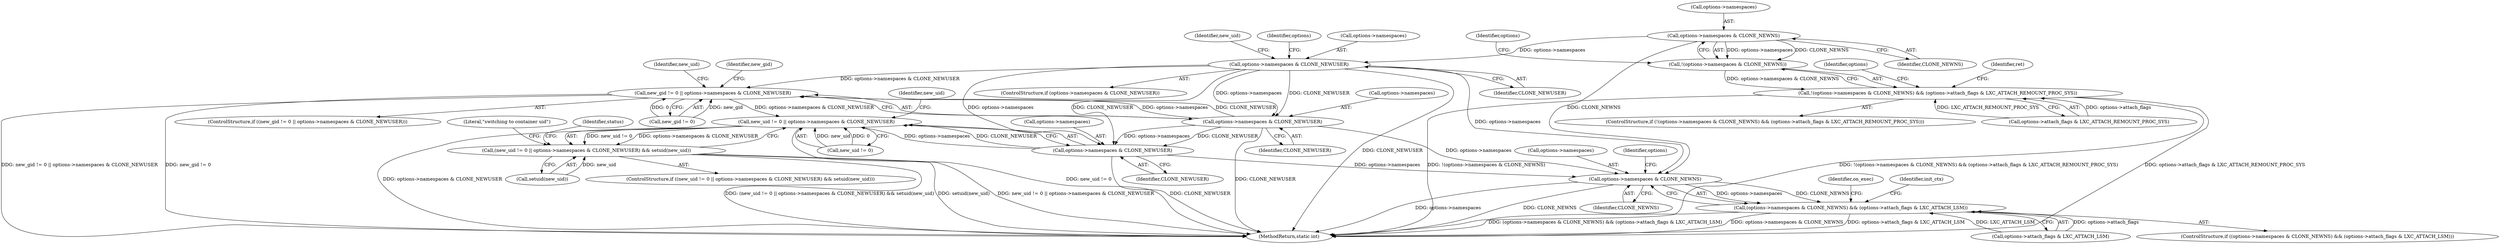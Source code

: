 digraph "0_lxc_5c3fcae78b63ac9dd56e36075903921bd9461f9e@pointer" {
"1000184" [label="(Call,options->namespaces & CLONE_NEWNS)"];
"1000183" [label="(Call,!(options->namespaces & CLONE_NEWNS))"];
"1000182" [label="(Call,!(options->namespaces & CLONE_NEWNS) && (options->attach_flags & LXC_ATTACH_REMOUNT_PROC_SYS))"];
"1000306" [label="(Call,options->namespaces & CLONE_NEWUSER)"];
"1000388" [label="(Call,new_gid != 0 || options->namespaces & CLONE_NEWUSER)"];
"1000416" [label="(Call,new_uid != 0 || options->namespaces & CLONE_NEWUSER)"];
"1000415" [label="(Call,(new_uid != 0 || options->namespaces & CLONE_NEWUSER) && setuid(new_uid))"];
"1000392" [label="(Call,options->namespaces & CLONE_NEWUSER)"];
"1000420" [label="(Call,options->namespaces & CLONE_NEWUSER)"];
"1000498" [label="(Call,options->namespaces & CLONE_NEWNS)"];
"1000497" [label="(Call,(options->namespaces & CLONE_NEWNS) && (options->attach_flags & LXC_ATTACH_LSM))"];
"1000306" [label="(Call,options->namespaces & CLONE_NEWUSER)"];
"1000388" [label="(Call,new_gid != 0 || options->namespaces & CLONE_NEWUSER)"];
"1000424" [label="(Identifier,CLONE_NEWUSER)"];
"1000183" [label="(Call,!(options->namespaces & CLONE_NEWNS))"];
"1000389" [label="(Call,new_gid != 0)"];
"1000498" [label="(Call,options->namespaces & CLONE_NEWNS)"];
"1000512" [label="(Identifier,on_exec)"];
"1000426" [label="(Identifier,new_uid)"];
"1000310" [label="(Identifier,CLONE_NEWUSER)"];
"1000502" [label="(Identifier,CLONE_NEWNS)"];
"1000387" [label="(ControlStructure,if ((new_gid != 0 || options->namespaces & CLONE_NEWUSER)))"];
"1000307" [label="(Call,options->namespaces)"];
"1000212" [label="(Identifier,options)"];
"1000437" [label="(Identifier,status)"];
"1000392" [label="(Call,options->namespaces & CLONE_NEWUSER)"];
"1000418" [label="(Identifier,new_uid)"];
"1000420" [label="(Call,options->namespaces & CLONE_NEWUSER)"];
"1000401" [label="(Identifier,new_gid)"];
"1000189" [label="(Call,options->attach_flags & LXC_ATTACH_REMOUNT_PROC_SYS)"];
"1000313" [label="(Identifier,new_uid)"];
"1000414" [label="(ControlStructure,if ((new_uid != 0 || options->namespaces & CLONE_NEWUSER) && setuid(new_uid)))"];
"1000503" [label="(Call,options->attach_flags & LXC_ATTACH_LSM)"];
"1000564" [label="(Identifier,init_ctx)"];
"1000185" [label="(Call,options->namespaces)"];
"1000496" [label="(ControlStructure,if ((options->namespaces & CLONE_NEWNS) && (options->attach_flags & LXC_ATTACH_LSM)))"];
"1000499" [label="(Call,options->namespaces)"];
"1000181" [label="(ControlStructure,if (!(options->namespaces & CLONE_NEWNS) && (options->attach_flags & LXC_ATTACH_REMOUNT_PROC_SYS)))"];
"1000429" [label="(Literal,\"switching to container uid\")"];
"1000497" [label="(Call,(options->namespaces & CLONE_NEWNS) && (options->attach_flags & LXC_ATTACH_LSM))"];
"1000415" [label="(Call,(new_uid != 0 || options->namespaces & CLONE_NEWUSER) && setuid(new_uid))"];
"1000184" [label="(Call,options->namespaces & CLONE_NEWNS)"];
"1000191" [label="(Identifier,options)"];
"1000188" [label="(Identifier,CLONE_NEWNS)"];
"1000196" [label="(Identifier,ret)"];
"1000417" [label="(Call,new_uid != 0)"];
"1000421" [label="(Call,options->namespaces)"];
"1000416" [label="(Call,new_uid != 0 || options->namespaces & CLONE_NEWUSER)"];
"1000319" [label="(Identifier,options)"];
"1000425" [label="(Call,setuid(new_uid))"];
"1000393" [label="(Call,options->namespaces)"];
"1000396" [label="(Identifier,CLONE_NEWUSER)"];
"1000182" [label="(Call,!(options->namespaces & CLONE_NEWNS) && (options->attach_flags & LXC_ATTACH_REMOUNT_PROC_SYS))"];
"1000305" [label="(ControlStructure,if (options->namespaces & CLONE_NEWUSER))"];
"1000505" [label="(Identifier,options)"];
"1000711" [label="(MethodReturn,static int)"];
"1000184" -> "1000183"  [label="AST: "];
"1000184" -> "1000188"  [label="CFG: "];
"1000185" -> "1000184"  [label="AST: "];
"1000188" -> "1000184"  [label="AST: "];
"1000183" -> "1000184"  [label="CFG: "];
"1000184" -> "1000183"  [label="DDG: options->namespaces"];
"1000184" -> "1000183"  [label="DDG: CLONE_NEWNS"];
"1000184" -> "1000306"  [label="DDG: options->namespaces"];
"1000184" -> "1000498"  [label="DDG: CLONE_NEWNS"];
"1000183" -> "1000182"  [label="AST: "];
"1000191" -> "1000183"  [label="CFG: "];
"1000182" -> "1000183"  [label="CFG: "];
"1000183" -> "1000182"  [label="DDG: options->namespaces & CLONE_NEWNS"];
"1000182" -> "1000181"  [label="AST: "];
"1000182" -> "1000189"  [label="CFG: "];
"1000189" -> "1000182"  [label="AST: "];
"1000196" -> "1000182"  [label="CFG: "];
"1000212" -> "1000182"  [label="CFG: "];
"1000182" -> "1000711"  [label="DDG: !(options->namespaces & CLONE_NEWNS) && (options->attach_flags & LXC_ATTACH_REMOUNT_PROC_SYS)"];
"1000182" -> "1000711"  [label="DDG: options->attach_flags & LXC_ATTACH_REMOUNT_PROC_SYS"];
"1000182" -> "1000711"  [label="DDG: !(options->namespaces & CLONE_NEWNS)"];
"1000189" -> "1000182"  [label="DDG: options->attach_flags"];
"1000189" -> "1000182"  [label="DDG: LXC_ATTACH_REMOUNT_PROC_SYS"];
"1000306" -> "1000305"  [label="AST: "];
"1000306" -> "1000310"  [label="CFG: "];
"1000307" -> "1000306"  [label="AST: "];
"1000310" -> "1000306"  [label="AST: "];
"1000313" -> "1000306"  [label="CFG: "];
"1000319" -> "1000306"  [label="CFG: "];
"1000306" -> "1000711"  [label="DDG: CLONE_NEWUSER"];
"1000306" -> "1000388"  [label="DDG: options->namespaces & CLONE_NEWUSER"];
"1000306" -> "1000392"  [label="DDG: options->namespaces"];
"1000306" -> "1000392"  [label="DDG: CLONE_NEWUSER"];
"1000306" -> "1000420"  [label="DDG: options->namespaces"];
"1000306" -> "1000420"  [label="DDG: CLONE_NEWUSER"];
"1000306" -> "1000498"  [label="DDG: options->namespaces"];
"1000388" -> "1000387"  [label="AST: "];
"1000388" -> "1000389"  [label="CFG: "];
"1000388" -> "1000392"  [label="CFG: "];
"1000389" -> "1000388"  [label="AST: "];
"1000392" -> "1000388"  [label="AST: "];
"1000401" -> "1000388"  [label="CFG: "];
"1000418" -> "1000388"  [label="CFG: "];
"1000388" -> "1000711"  [label="DDG: new_gid != 0"];
"1000388" -> "1000711"  [label="DDG: new_gid != 0 || options->namespaces & CLONE_NEWUSER"];
"1000389" -> "1000388"  [label="DDG: new_gid"];
"1000389" -> "1000388"  [label="DDG: 0"];
"1000392" -> "1000388"  [label="DDG: options->namespaces"];
"1000392" -> "1000388"  [label="DDG: CLONE_NEWUSER"];
"1000388" -> "1000416"  [label="DDG: options->namespaces & CLONE_NEWUSER"];
"1000416" -> "1000415"  [label="AST: "];
"1000416" -> "1000417"  [label="CFG: "];
"1000416" -> "1000420"  [label="CFG: "];
"1000417" -> "1000416"  [label="AST: "];
"1000420" -> "1000416"  [label="AST: "];
"1000426" -> "1000416"  [label="CFG: "];
"1000415" -> "1000416"  [label="CFG: "];
"1000416" -> "1000711"  [label="DDG: options->namespaces & CLONE_NEWUSER"];
"1000416" -> "1000711"  [label="DDG: new_uid != 0"];
"1000416" -> "1000415"  [label="DDG: new_uid != 0"];
"1000416" -> "1000415"  [label="DDG: options->namespaces & CLONE_NEWUSER"];
"1000417" -> "1000416"  [label="DDG: new_uid"];
"1000417" -> "1000416"  [label="DDG: 0"];
"1000420" -> "1000416"  [label="DDG: options->namespaces"];
"1000420" -> "1000416"  [label="DDG: CLONE_NEWUSER"];
"1000415" -> "1000414"  [label="AST: "];
"1000415" -> "1000425"  [label="CFG: "];
"1000425" -> "1000415"  [label="AST: "];
"1000429" -> "1000415"  [label="CFG: "];
"1000437" -> "1000415"  [label="CFG: "];
"1000415" -> "1000711"  [label="DDG: setuid(new_uid)"];
"1000415" -> "1000711"  [label="DDG: new_uid != 0 || options->namespaces & CLONE_NEWUSER"];
"1000415" -> "1000711"  [label="DDG: (new_uid != 0 || options->namespaces & CLONE_NEWUSER) && setuid(new_uid)"];
"1000425" -> "1000415"  [label="DDG: new_uid"];
"1000392" -> "1000396"  [label="CFG: "];
"1000393" -> "1000392"  [label="AST: "];
"1000396" -> "1000392"  [label="AST: "];
"1000392" -> "1000711"  [label="DDG: CLONE_NEWUSER"];
"1000392" -> "1000420"  [label="DDG: options->namespaces"];
"1000392" -> "1000420"  [label="DDG: CLONE_NEWUSER"];
"1000392" -> "1000498"  [label="DDG: options->namespaces"];
"1000420" -> "1000424"  [label="CFG: "];
"1000421" -> "1000420"  [label="AST: "];
"1000424" -> "1000420"  [label="AST: "];
"1000420" -> "1000711"  [label="DDG: CLONE_NEWUSER"];
"1000420" -> "1000498"  [label="DDG: options->namespaces"];
"1000498" -> "1000497"  [label="AST: "];
"1000498" -> "1000502"  [label="CFG: "];
"1000499" -> "1000498"  [label="AST: "];
"1000502" -> "1000498"  [label="AST: "];
"1000505" -> "1000498"  [label="CFG: "];
"1000497" -> "1000498"  [label="CFG: "];
"1000498" -> "1000711"  [label="DDG: CLONE_NEWNS"];
"1000498" -> "1000711"  [label="DDG: options->namespaces"];
"1000498" -> "1000497"  [label="DDG: options->namespaces"];
"1000498" -> "1000497"  [label="DDG: CLONE_NEWNS"];
"1000497" -> "1000496"  [label="AST: "];
"1000497" -> "1000503"  [label="CFG: "];
"1000503" -> "1000497"  [label="AST: "];
"1000512" -> "1000497"  [label="CFG: "];
"1000564" -> "1000497"  [label="CFG: "];
"1000497" -> "1000711"  [label="DDG: options->namespaces & CLONE_NEWNS"];
"1000497" -> "1000711"  [label="DDG: options->attach_flags & LXC_ATTACH_LSM"];
"1000497" -> "1000711"  [label="DDG: (options->namespaces & CLONE_NEWNS) && (options->attach_flags & LXC_ATTACH_LSM)"];
"1000503" -> "1000497"  [label="DDG: options->attach_flags"];
"1000503" -> "1000497"  [label="DDG: LXC_ATTACH_LSM"];
}
